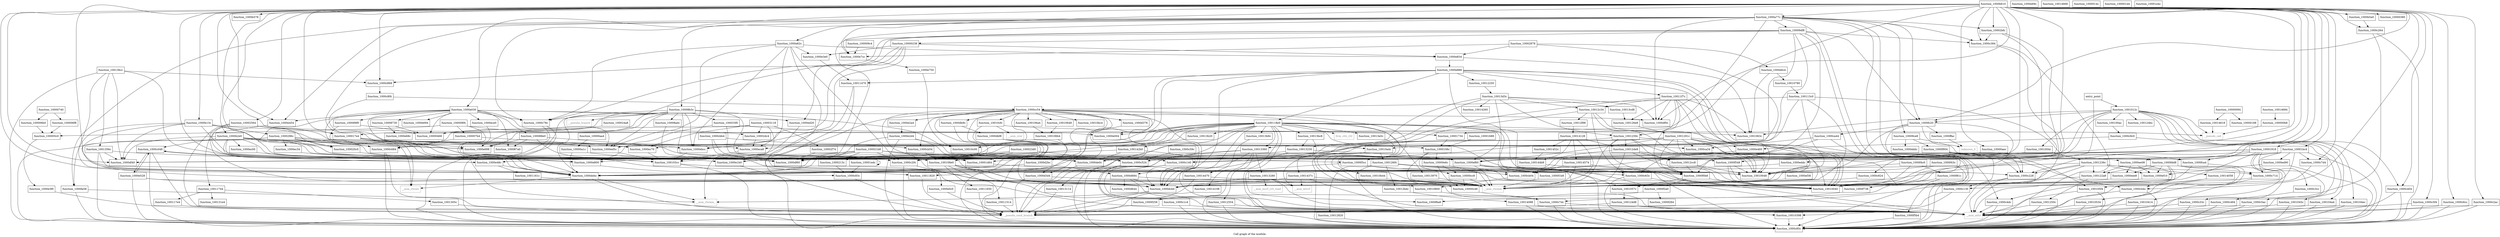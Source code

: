 digraph "Call graph of the module." {
  label="Call graph of the module.";
  node [shape=record];

  Node_function_1000213c [label="{function_1000213c}"];
  Node_function_10001edc [label="{function_10001edc}"];
  Node_function_10002f74 [label="{function_10002f74}"];
  Node_function_10003118 [label="{function_10003118}"];
  Node_function_100033f0 [label="{function_100033f0}"];
  Node_function_10008730 [label="{function_10008730}"];
  Node_function_1000c048 [label="{function_1000c048}"];
  Node_function_100087a0 [label="{function_100087a0}"];
  Node_function_1000c4dc [label="{function_1000c4dc}"];
  Node_function_1000e69c [label="{function_1000e69c}"];
  Node_function_1000a030 [label="{function_1000a030}"];
  Node_function_1000c684 [label="{function_1000c684}"];
  Node_function_100021b8 [label="{function_100021b8}"];
  Node_function_1000c7dc [label="{function_1000c7dc}"];
  Node_function_1000c824 [label="{function_1000c824}"];
  Node_function_1000c130 [label="{function_1000c130}"];
  Node_function_1000c140 [label="{function_1000c140}"];
  Node_function_100088e0 [label="{function_100088e0}"];
  Node_function_1000c1c4 [label="{function_1000c1c4}"];
  Node_function_100089f0 [label="{function_100089f0}"];
  Node_function_1000c78c [label="{function_1000c78c}"];
  Node_function_1000c228 [label="{function_1000c228}"];
  Node_function_100023d0 [label="{function_100023d0}"];
  Node_function_1000c524 [label="{function_1000c524}"];
  Node_function_1000a62c [label="{function_1000a62c}"];
  Node_function_10009df8 [label="{function_10009df8}"];
  Node_function_1000c264 [label="{function_1000c264}"];
  Node_function_1000c2ac [label="{function_1000c2ac}"];
  Node_function_10008adc [label="{function_10008adc}"];
  Node_function_1000c2f4 [label="{function_1000c2f4}"];
  Node_function_10008b3c [label="{function_10008b3c}"];
  Node_function_1000c59c [label="{function_1000c59c}"];
  Node_function_1000a77c [label="{function_1000a77c}"];
  Node_function_1000c714 [label="{function_1000c714}"];
  Node_function_1000c5ac [label="{function_1000c5ac}"];
  Node_function_1000b13c [label="{function_1000b13c}"];
  Node_function_1000b2e0 [label="{function_1000b2e0}"];
  Node_function_1000c5f4 [label="{function_1000c5f4}"];
  Node_function_1000b578 [label="{function_1000b578}"];
  Node_function_100024a8 [label="{function_100024a8}"];
  Node_function_10002564 [label="{function_10002564}"];
  Node_function_1000c6cc [label="{function_1000c6cc}"];
  Node_function_10002bfc [label="{function_10002bfc}"];
  Node_function_1000c33c [label="{function_1000c33c}"];
  Node_function_1000c384 [label="{function_1000c384}"];
  Node_function_10009ce8 [label="{function_10009ce8}"];
  Node_function_1000c3cc [label="{function_1000c3cc}"];
  Node_function_1000b5a0 [label="{function_1000b5a0}"];
  Node_function_1000c63c [label="{function_1000c63c}"];
  Node_function_10002878 [label="{function_10002878}"];
  Node_function_1000296c [label="{function_1000296c}"];
  Node_function_1000b610 [label="{function_1000b610}"];
  Node_function_10002dc4 [label="{function_10002dc4}"];
  Node_function_1000c7d4 [label="{function_1000c7d4}"];
  Node_function_1000c404 [label="{function_1000c404}"];
  Node_function_1000c44c [label="{function_1000c44c}"];
  Node_function_1000c494 [label="{function_1000c494}"];
  Node_function_10010cfc [label="{function_10010cfc}"];
  Node_function_100113c0 [label="{function_100113c0}"];
  Node_function_10011470 [label="{function_10011470}"];
  Node_function_10011514 [label="{function_10011514}"];
  Node_function_1001161c [label="{function_1001161c}"];
  Node_function_10011650 [label="{function_10011650}"];
  Node_function_10011744 [label="{function_10011744}"];
  Node_function_100117e4 [label="{function_100117e4}"];
  Node_function_10011820 [label="{function_10011820}"];
  Node_function_100118e0 [label="{function_100118e0}"];
  Node_function_10011f7c [label="{function_10011f7c}"];
  Node_function_10012250 [label="{function_10012250}"];
  Node_function_100122a8 [label="{function_100122a8}"];
  Node_function_1001236c [label="{function_1001236c}"];
  Node_function_100124bc [label="{function_100124bc}"];
  Node_function_100124d8 [label="{function_100124d8}"];
  Node_function_1001250c [label="{function_1001250c}"];
  Node_function_10012554 [label="{function_10012554}"];
  Node_function_1001259c [label="{function_1001259c}"];
  Node_function_100126e8 [label="{function_100126e8}"];
  Node_function_100126f4 [label="{function_100126f4}"];
  Node_function_10012820 [label="{function_10012820}"];
  Node_function_1001291c [label="{function_1001291c}"];
  Node_function_10012bdc [label="{function_10012bdc}"];
  Node_function_10012c34 [label="{function_10012c34}"];
  Node_function_10012cc8 [label="{function_10012cc8}"];
  Node_function_10012de8 [label="{function_10012de8}"];
  Node_function_10012f98 [label="{function_10012f98}"];
  Node_function_1001305c [label="{function_1001305c}"];
  Node_function_10013114 [label="{function_10013114}"];
  Node_function_100131e4 [label="{function_100131e4}"];
  Node_function_10013230 [label="{function_10013230}"];
  Node_function_10013280 [label="{function_10013280}"];
  Node_function_10013360 [label="{function_10013360}"];
  Node_function_1001356c [label="{function_1001356c}"];
  Node_function_100136cc [label="{function_100136cc}"];
  Node_function_10013970 [label="{function_10013970}"];
  Node_function_10013a5c [label="{function_10013a5c}"];
  Node_function_10013b20 [label="{function_10013b20}"];
  Node_function_10013b9c [label="{function_10013b9c}"];
  Node_function_10013bc8 [label="{function_10013bc8}"];
  Node_function_10013cd8 [label="{function_10013cd8}"];
  Node_function_10013d3c [label="{function_10013d3c}"];
  Node_function_10014058 [label="{function_10014058}"];
  Node_function_10014088 [label="{function_10014088}"];
  Node_function_10014108 [label="{function_10014108}"];
  Node_function_10014128 [label="{function_10014128}"];
  Node_function_10014260 [label="{function_10014260}"];
  Node_function_100142b0 [label="{function_100142b0}"];
  Node_function_1001437c [label="{function_1001437c}"];
  Node_function_10014470 [label="{function_10014470}"];
  Node_function_100144b8 [label="{function_100144b8}"];
  Node_function_1001452c [label="{function_1001452c}"];
  Node_function_10014574 [label="{function_10014574}"];
  Node_function_10014618 [label="{function_10014618}"];
  Node_function_10014668 [label="{function_10014668}"];
  Node_function_10014684 [label="{function_10014684}"];
  Node___asm_rlwinm [color="gray50", fontcolor="gray50", label="{__asm_rlwinm}"];
  Node___asm_rlwimi [color="gray50", fontcolor="gray50", label="{__asm_rlwimi}"];
  Node___asm_rlwinm_ [color="gray50", fontcolor="gray50", label="{__asm_rlwinm_}"];
  Node_llvm_ctlz_i32 [color="gray50", fontcolor="gray50", label="{llvm_ctlz_i32}"];
  Node___asm_mfcr [color="gray50", fontcolor="gray50", label="{__asm_mfcr}"];
  Node___asm_mcrf_cr0_read [color="gray50", fontcolor="gray50", label="{__asm_mcrf_cr0_read}"];
  Node___asm_cror [color="gray50", fontcolor="gray50", label="{__asm_cror}"];
  Node_unknown_0 [color="gray50", fontcolor="gray50", label="{unknown_0}"];
  Node_function_1000c83c [label="{function_1000c83c}"];
  Node_function_1000c85c [label="{function_1000c85c}"];
  Node_function_1000c868 [label="{function_1000c868}"];
  Node_function_1000c8f4 [label="{function_1000c8f4}"];
  Node_function_1000c9c0 [label="{function_1000c9c0}"];
  Node_function_1000ca34 [label="{function_1000ca34}"];
  Node_function_1000ca44 [label="{function_1000ca44}"];
  Node_function_1000cb04 [label="{function_1000cb04}"];
  Node_function_1000cb54 [label="{function_1000cb54}"];
  Node_function_1000cbb4 [label="{function_1000cbb4}"];
  Node_function_1000cc54 [label="{function_1000cc54}"];
  Node_function_1000d2bc [label="{function_1000d2bc}"];
  Node_function_1000d378 [label="{function_1000d378}"];
  Node_function_1000d3d4 [label="{function_1000d3d4}"];
  Node_function_1000d644 [label="{function_1000d644}"];
  Node_function_1000d684 [label="{function_1000d684}"];
  Node_function_1000db9c [label="{function_1000db9c}"];
  Node_function_1000dbf8 [label="{function_1000dbf8}"];
  Node_function_1000dcb0 [label="{function_1000dcb0}"];
  Node_function_1000dd4c [label="{function_1000dd4c}"];
  Node_function_1000dddc [label="{function_1000dddc}"];
  Node_function_1000de0c [label="{function_1000de0c}"];
  Node_function_1000df0c [label="{function_1000df0c}"];
  Node_function_1000df40 [label="{function_1000df40}"];
  Node_function_1000df60 [label="{function_1000df60}"];
  Node_function_1000e004 [label="{function_1000e004}"];
  Node_function_1000e0c0 [label="{function_1000e0c0}"];
  Node_function_1000e1b0 [label="{function_1000e1b0}"];
  Node_function_1000e2a4 [label="{function_1000e2a4}"];
  Node_function_1000e2d4 [label="{function_1000e2d4}"];
  Node_function_1000e3e0 [label="{function_1000e3e0}"];
  Node_function_1000e3f0 [label="{function_1000e3f0}"];
  Node_function_1000e454 [label="{function_1000e454}"];
  Node_function_1000e460 [label="{function_1000e460}"];
  Node_function_1000e48c [label="{function_1000e48c}"];
  Node_function_1000e528 [label="{function_1000e528}"];
  Node_function_1000e68c [label="{function_1000e68c}"];
  Node_function_1000e694 [label="{function_1000e694}"];
  Node_function_1000e698 [label="{function_1000e698}"];
  Node___asm_mtcrf [color="gray50", fontcolor="gray50", label="{__asm_mtcrf}"];
  Node_function_1000e6c4 [label="{function_1000e6c4}"];
  Node_function_1000e750 [label="{function_1000e750}"];
  Node_function_1000e7cc [label="{function_1000e7cc}"];
  Node_function_1000e800 [label="{function_1000e800}"];
  Node_function_1000e834 [label="{function_1000e834}"];
  Node_function_1000e888 [label="{function_1000e888}"];
  Node_function_1000ebcc [label="{function_1000ebcc}"];
  Node_function_1000ec00 [label="{function_1000ec00}"];
  Node_function_1000ec34 [label="{function_1000ec34}"];
  Node_function_1000ec70 [label="{function_1000ec70}"];
  Node_function_1000eca8 [label="{function_1000eca8}"];
  Node_function_1000ece0 [label="{function_1000ece0}"];
  Node_function_1000ed20 [label="{function_1000ed20}"];
  Node_function_1000ed5c [label="{function_1000ed5c}"];
  Node_function_1000ed90 [label="{function_1000ed90}"];
  Node_function_1000eddc [label="{function_1000eddc}"];
  Node_function_1000ee08 [label="{function_1000ee08}"];
  Node_function_1000eee8 [label="{function_1000eee8}"];
  Node_function_1000ef10 [label="{function_1000ef10}"];
  Node_function_1000ef38 [label="{function_1000ef38}"];
  Node_function_1000ef60 [label="{function_1000ef60}"];
  Node_function_1000f0b8 [label="{function_1000f0b8}"];
  Node_function_1000f1b8 [label="{function_1000f1b8}"];
  Node_function_1000f258 [label="{function_1000f258}"];
  Node_function_1000f284 [label="{function_1000f284}"];
  Node_function_1000f2a0 [label="{function_1000f2a0}"];
  Node_function_1000f3cc [label="{function_1000f3cc}"];
  Node_function_1000f43c [label="{function_1000f43c}"];
  Node_function_1000f4c0 [label="{function_1000f4c0}"];
  Node_function_1000f548 [label="{function_1000f548}"];
  Node_function_1000f5b4 [label="{function_1000f5b4}"];
  Node_function_1000f6a8 [label="{function_1000f6a8}"];
  Node_function_1000f738 [label="{function_1000f738}"];
  Node_function_1000f81c [label="{function_1000f81c}"];
  Node_function_1000f904 [label="{function_1000f904}"];
  Node_function_1000fa58 [label="{function_1000fa58}"];
  Node_function_1000fc20 [label="{function_1000fc20}"];
  Node_function_1000fca4 [label="{function_1000fca4}"];
  Node_function_1000fdd8 [label="{function_1000fdd8}"];
  Node_function_1000ffac [label="{function_1000ffac}"];
  Node_function_10010040 [label="{function_10010040}"];
  Node_function_10010048 [label="{function_10010048}"];
  Node_function_1001004c [label="{function_1001004c}"];
  Node_function_100100ac [label="{function_100100ac}"];
  Node_function_1001012c [label="{function_1001012c}"];
  Node_function_10010398 [label="{function_10010398}"];
  Node_function_100103cc [label="{function_100103cc}"];
  Node_function_10010414 [label="{function_10010414}"];
  Node_function_1001045c [label="{function_1001045c}"];
  Node_function_100104a4 [label="{function_100104a4}"];
  Node_function_100104ec [label="{function_100104ec}"];
  Node_function_10010534 [label="{function_10010534}"];
  Node_function_1001057c [label="{function_1001057c}"];
  Node_function_100105f4 [label="{function_100105f4}"];
  Node_function_1001063c [label="{function_1001063c}"];
  Node_function_10010648 [label="{function_10010648}"];
  Node_function_100106a4 [label="{function_100106a4}"];
  Node_function_100106b4 [label="{function_100106b4}"];
  Node_function_10010780 [label="{function_10010780}"];
  Node_function_10010800 [label="{function_10010800}"];
  Node_function_100108e0 [label="{function_100108e0}"];
  Node_function_10010a4c [label="{function_10010a4c}"];
  Node_function_10010b44 [label="{function_10010b44}"];
  Node_function_10010bc4 [label="{function_10010bc4}"];
  Node_function_10010c00 [label="{function_10010c00}"];
  Node___pseudo_call [color="gray50", fontcolor="gray50", label="{__pseudo_call}"];
  Node___pseudo_branch [color="gray50", fontcolor="gray50", label="{__pseudo_branch}"];
  Node___pseudo_cond_branch [color="gray50", fontcolor="gray50", label="{__pseudo_cond_branch}"];
  Node_function_10000094 [label="{function_10000094}"];
  Node_function_100000b8 [label="{function_100000b8}"];
  Node_function_1000014c [label="{function_1000014c}"];
  Node_function_10000168 [label="{function_10000168}"];
  Node_function_100001d4 [label="{function_100001d4}"];
  Node_entry_point [label="{entry_point}"];
  Node_function_10000238 [label="{function_10000238}"];
  Node_function_10000380 [label="{function_10000380}"];
  Node_function_10000468 [label="{function_10000468}"];
  Node_function_100005c0 [label="{function_100005c0}"];
  Node_function_100006b0 [label="{function_100006b0}"];
  Node_function_100006f8 [label="{function_100006f8}"];
  Node_function_10000740 [label="{function_10000740}"];
  Node_function_100007b4 [label="{function_100007b4}"];
  Node_function_100008f4 [label="{function_100008f4}"];
  Node_function_100009c4 [label="{function_100009c4}"];
  Node_function_10000a1c [label="{function_10000a1c}"];
  Node_function_10000aa4 [label="{function_10000aa4}"];
  Node_function_10000aec [label="{function_10000aec}"];
  Node_function_10000c48 [label="{function_10000c48}"];
  Node_function_10000cc8 [label="{function_10000cc8}"];
  Node_function_100020c0 [label="{function_100020c0}"];
  Node_function_10000e6c [label="{function_10000e6c}"];
  Node_function_1000106c [label="{function_1000106c}"];
  Node_function_10001688 [label="{function_10001688}"];
  Node_function_10001734 [label="{function_10001734}"];
  Node_function_100017e4 [label="{function_100017e4}"];
  Node_function_10001918 [label="{function_10001918}"];
  Node_function_10001bc4 [label="{function_10001bc4}"];
  Node_function_10001d64 [label="{function_10001d64}"];
  Node_function_10001e4c [label="{function_10001e4c}"];
  Node_function_1000213c -> Node_function_1000c83c;
  Node_function_10001edc -> Node_function_10001edc;
  Node_function_10001edc -> Node_function_1000c83c;
  Node_function_10002f74 -> Node_function_1000df60;
  Node_function_10003118 -> Node_function_10002f74;
  Node_function_10003118 -> Node_function_1000c684;
  Node_function_10003118 -> Node_function_10002dc4;
  Node_function_10003118 -> Node_function_1000e1b0;
  Node_function_10003118 -> Node_function_1000ec70;
  Node_function_100033f0 -> Node_function_1000e800;
  Node_function_100033f0 -> Node_function_1000f3cc;
  Node_function_100033f0 -> Node_function_10001734;
  Node_function_10008730 -> Node_function_1000e68c;
  Node_function_10008730 -> Node_function_10000468;
  Node_function_1000c048 -> Node___asm_mfcr;
  Node_function_1000c048 -> Node_function_1000c85c;
  Node_function_1000c048 -> Node_function_1000e48c;
  Node_function_1000c048 -> Node_function_1000e528;
  Node_function_1000c4dc -> Node___asm_mfcr;
  Node_function_1000c4dc -> Node_function_1000c85c;
  Node_function_1000a030 -> Node_function_10008730;
  Node_function_1000a030 -> Node_function_100087a0;
  Node_function_1000a030 -> Node_function_100088e0;
  Node_function_1000a030 -> Node_function_100089f0;
  Node_function_1000a030 -> Node_function_1000c78c;
  Node_function_1000a030 -> Node___asm_rlwimi;
  Node_function_1000a030 -> Node_function_1000df0c;
  Node_function_1000a030 -> Node_function_1000e454;
  Node_function_1000a030 -> Node_function_1000e694;
  Node_function_1000a030 -> Node_function_1000e698;
  Node_function_1000a030 -> Node_function_1000ece0;
  Node_function_1000a030 -> Node_function_1000ed20;
  Node_function_1000a030 -> Node_function_1000ed5c;
  Node_function_1000a030 -> Node_function_10000468;
  Node_function_1000a030 -> Node_function_100020c0;
  Node_function_1000c684 -> Node___asm_mfcr;
  Node_function_1000c684 -> Node_function_1000c85c;
  Node_function_100021b8 -> Node_function_1000213c;
  Node_function_100021b8 -> Node_function_1000c524;
  Node_function_100021b8 -> Node_function_1000c2f4;
  Node_function_100021b8 -> Node_function_1000dd4c;
  Node_function_100021b8 -> Node_function_1000de0c;
  Node_function_100021b8 -> Node_function_1000df40;
  Node_function_100021b8 -> Node_function_1000df60;
  Node_function_100021b8 -> Node_function_1000e1b0;
  Node_function_100021b8 -> Node_function_10001d64;
  Node_function_1000c7dc -> Node___asm_mfcr;
  Node_function_1000c7dc -> Node_function_1000c85c;
  Node_function_1000c824 -> Node___asm_rlwinm;
  Node_function_1000c130 -> Node_function_10010398;
  Node_function_1000c130 -> Node___pseudo_cond_branch;
  Node_function_1000c140 -> Node_function_1000c1c4;
  Node_function_1000c140 -> Node___asm_mfcr;
  Node_function_1000c140 -> Node_function_1000c85c;
  Node_function_100088e0 -> Node_function_100087a0;
  Node_function_100088e0 -> Node_function_1000e698;
  Node_function_100088e0 -> Node_function_1000ef60;
  Node_function_100088e0 -> Node_function_1000f0b8;
  Node_function_1000c1c4 -> Node___asm_mfcr;
  Node_function_1000c1c4 -> Node_function_1000c85c;
  Node_function_100089f0 -> Node___asm_rlwimi;
  Node_function_100089f0 -> Node_function_10000468;
  Node_function_1000c78c -> Node___asm_mfcr;
  Node_function_1000c78c -> Node_function_1000c85c;
  Node_function_1000c228 -> Node___asm_mfcr;
  Node_function_1000c228 -> Node_function_1000c85c;
  Node_function_100023d0 -> Node_function_1000213c;
  Node_function_100023d0 -> Node_function_1000c524;
  Node_function_100023d0 -> Node_function_1000c2f4;
  Node_function_100023d0 -> Node_function_1000dd4c;
  Node_function_100023d0 -> Node_function_1000e1b0;
  Node_function_100023d0 -> Node_function_10001d64;
  Node_function_1000c524 -> Node___asm_mfcr;
  Node_function_1000c524 -> Node_function_1000c85c;
  Node_function_1000a62c -> Node_function_1000c78c;
  Node_function_1000a62c -> Node_function_1000c228;
  Node_function_1000a62c -> Node_function_1000c2f4;
  Node_function_1000a62c -> Node_function_1000e3e0;
  Node_function_1000a62c -> Node_function_1000e834;
  Node_function_1000a62c -> Node_function_1000ebcc;
  Node_function_1000a62c -> Node_function_1000eca8;
  Node_function_1000a62c -> Node_function_1000ed5c;
  Node_function_10009df8 -> Node_function_1000c7dc;
  Node_function_10009df8 -> Node_function_1000c78c;
  Node_function_10009df8 -> Node_function_1000c2f4;
  Node_function_10009df8 -> Node_function_1000c384;
  Node_function_10009df8 -> Node_function_1000c63c;
  Node_function_10009df8 -> Node_function_1000c868;
  Node_function_10009df8 -> Node_function_1000df60;
  Node_function_10009df8 -> Node_function_1000f3cc;
  Node_function_10009df8 -> Node_function_1000fc20;
  Node_function_10009df8 -> Node_function_10000238;
  Node_function_1000c264 -> Node___asm_mfcr;
  Node_function_1000c264 -> Node_function_1000c85c;
  Node_function_1000c2ac -> Node___asm_mfcr;
  Node_function_1000c2ac -> Node_function_1000c85c;
  Node_function_10008adc -> Node_function_1000c2f4;
  Node_function_1000c2f4 -> Node___asm_mfcr;
  Node_function_1000c2f4 -> Node_function_1000c85c;
  Node_function_10008b3c -> Node_function_100033f0;
  Node_function_10008b3c -> Node_function_1000c140;
  Node_function_10008b3c -> Node_function_1000c78c;
  Node_function_10008b3c -> Node_function_10008adc;
  Node_function_10008b3c -> Node_function_1000c85c;
  Node_function_10008b3c -> Node_function_1000dd4c;
  Node_function_10008b3c -> Node_function_1000e698;
  Node_function_10008b3c -> Node_function_1000ebcc;
  Node_function_10008b3c -> Node_function_1000ed5c;
  Node_function_10008b3c -> Node_function_1000ef60;
  Node_function_10008b3c -> Node_function_1000f548;
  Node_function_10008b3c -> Node___pseudo_branch;
  Node_function_10008b3c -> Node_function_10000468;
  Node_function_1000c59c -> Node_function_1000c524;
  Node_function_1000a77c -> Node_function_1000c4dc;
  Node_function_1000a77c -> Node_function_1000a030;
  Node_function_1000a77c -> Node_function_1000c228;
  Node_function_1000a77c -> Node_function_1000a62c;
  Node_function_1000a77c -> Node_function_10009df8;
  Node_function_1000a77c -> Node_function_10008b3c;
  Node_function_1000a77c -> Node_function_10002bfc;
  Node_function_1000a77c -> Node_function_1000c384;
  Node_function_1000a77c -> Node_function_10009ce8;
  Node_function_1000a77c -> Node_function_1000c44c;
  Node_function_1000a77c -> Node_function_1000de0c;
  Node_function_1000a77c -> Node_function_1000df0c;
  Node_function_1000a77c -> Node_function_1000e454;
  Node_function_1000a77c -> Node_function_1000e7cc;
  Node_function_1000a77c -> Node_function_1000fa58;
  Node_function_1000a77c -> Node_function_1000fc20;
  Node_function_1000a77c -> Node_function_100017e4;
  Node_function_1000c714 -> Node___asm_mfcr;
  Node_function_1000c714 -> Node_function_1000c85c;
  Node_function_1000c5ac -> Node___asm_mfcr;
  Node_function_1000c5ac -> Node_function_1000c85c;
  Node_function_1000b13c -> Node_function_1000c2f4;
  Node_function_1000b13c -> Node_function_1000296c;
  Node_function_1000b13c -> Node_function_1000dd4c;
  Node_function_1000b13c -> Node_function_1000de0c;
  Node_function_1000b13c -> Node_function_1000df40;
  Node_function_1000b13c -> Node_function_1000ed5c;
  Node_function_1000b13c -> Node_function_1000fa58;
  Node_function_1000b2e0 -> Node_function_1000c048;
  Node_function_1000b2e0 -> Node_function_1000c524;
  Node_function_1000b2e0 -> Node_function_1000c2f4;
  Node_function_1000b2e0 -> Node_function_1000dd4c;
  Node_function_1000b2e0 -> Node_function_1000df40;
  Node_function_1000b2e0 -> Node_function_1000e1b0;
  Node_function_1000b2e0 -> Node_function_1000e698;
  Node_function_1000b2e0 -> Node_function_1000e800;
  Node_function_1000b2e0 -> Node_function_1000ebcc;
  Node_function_1000b2e0 -> Node_function_1000ec00;
  Node_function_1000b2e0 -> Node_function_1000ed5c;
  Node_function_1000b2e0 -> Node_function_10001d64;
  Node_function_1000c5f4 -> Node___asm_mfcr;
  Node_function_1000c5f4 -> Node_function_1000c85c;
  Node_function_100024a8 -> Node_function_10000468;
  Node_function_10002564 -> Node_function_1000c684;
  Node_function_10002564 -> Node___asm_rlwinm;
  Node_function_10002564 -> Node___asm_mfcr;
  Node_function_10002564 -> Node_function_1000dd4c;
  Node_function_10002564 -> Node_function_1000ec70;
  Node_function_10002564 -> Node_function_100017e4;
  Node_function_1000c6cc -> Node___asm_mfcr;
  Node_function_1000c6cc -> Node_function_1000c85c;
  Node_function_10002bfc -> Node_function_1000c384;
  Node_function_10002bfc -> Node_function_1000ef60;
  Node_function_10002bfc -> Node_function_1000f0b8;
  Node_function_1000c33c -> Node___asm_mfcr;
  Node_function_1000c33c -> Node_function_1000c85c;
  Node_function_1000c384 -> Node___asm_mfcr;
  Node_function_1000c384 -> Node_function_1000c85c;
  Node_function_10009ce8 -> Node_function_1000dddc;
  Node_function_10009ce8 -> Node_function_1000f904;
  Node_function_10009ce8 -> Node_function_1000fdd8;
  Node_function_1000c3cc -> Node_function_1000c494;
  Node_function_1000b5a0 -> Node_function_1000c264;
  Node_function_1000c63c -> Node___asm_mfcr;
  Node_function_1000c63c -> Node_function_1000c85c;
  Node_function_10002878 -> Node_function_1000df40;
  Node_function_10002878 -> Node_function_1000e6c4;
  Node_function_10002878 -> Node_function_1000e7cc;
  Node_function_10002878 -> Node_function_1000e834;
  Node_function_1000296c -> Node_function_1000c684;
  Node_function_1000296c -> Node_function_1000c140;
  Node_function_1000296c -> Node___asm_rlwinm;
  Node_function_1000296c -> Node_function_1000c85c;
  Node_function_1000296c -> Node_function_1000e698;
  Node_function_1000296c -> Node_function_1000ebcc;
  Node_function_1000296c -> Node_function_1000ec34;
  Node_function_1000296c -> Node_function_100020c0;
  Node_function_1000b610 -> Node_function_1000c78c;
  Node_function_1000b610 -> Node_function_1000c264;
  Node_function_1000b610 -> Node_function_1000c2ac;
  Node_function_1000b610 -> Node_function_1000a77c;
  Node_function_1000b610 -> Node_function_1000b13c;
  Node_function_1000b610 -> Node_function_1000b2e0;
  Node_function_1000b610 -> Node_function_1000c5f4;
  Node_function_1000b610 -> Node_function_1000b578;
  Node_function_1000b610 -> Node_function_10002564;
  Node_function_1000b610 -> Node_function_1000c6cc;
  Node_function_1000b610 -> Node_function_10002bfc;
  Node_function_1000b610 -> Node_function_1000c384;
  Node_function_1000b610 -> Node_function_1000b5a0;
  Node_function_1000b610 -> Node_function_1000c7d4;
  Node_function_1000b610 -> Node_function_1000c404;
  Node_function_1000b610 -> Node_function_1000c44c;
  Node_function_1000b610 -> Node_function_1000c83c;
  Node_function_1000b610 -> Node_function_1000c868;
  Node_function_1000b610 -> Node_function_1000dd4c;
  Node_function_1000b610 -> Node_function_1000df0c;
  Node_function_1000b610 -> Node_function_1000df40;
  Node_function_1000b610 -> Node_function_1000df60;
  Node_function_1000b610 -> Node_function_1000e004;
  Node_function_1000b610 -> Node_function_1000e1b0;
  Node_function_1000b610 -> Node_function_1000e454;
  Node_function_1000b610 -> Node_function_1000e7cc;
  Node_function_1000b610 -> Node_function_1000ee08;
  Node_function_1000b610 -> Node_function_1000ef60;
  Node_function_1000b610 -> Node_function_1000f0b8;
  Node_function_1000b610 -> Node_function_1000f548;
  Node_function_1000b610 -> Node_function_1000fc20;
  Node_function_1000b610 -> Node_function_1000fdd8;
  Node_function_1000b610 -> Node_function_10000380;
  Node_function_1000b610 -> Node_function_10000aec;
  Node_function_1000b610 -> Node_function_10001734;
  Node_function_1000b610 -> Node_function_100017e4;
  Node_function_1000b610 -> Node_function_10001918;
  Node_function_1000b610 -> Node_function_10001bc4;
  Node_function_1000b610 -> Node_function_10001d64;
  Node_function_10002dc4 -> Node_function_1000eca8;
  Node_function_1000c7d4 -> Node_function_100105f4;
  Node_function_1000c404 -> Node___asm_mfcr;
  Node_function_1000c404 -> Node_function_1000c85c;
  Node_function_1000c44c -> Node___asm_mfcr;
  Node_function_1000c44c -> Node_function_1000c85c;
  Node_function_1000c494 -> Node___asm_mfcr;
  Node_function_1000c494 -> Node_function_1000c85c;
  Node_function_10010cfc -> Node___asm_cror;
  Node_function_10010cfc -> Node_function_1000dd4c;
  Node_function_10010cfc -> Node___pseudo_call;
  Node_function_100113c0 -> Node___asm_rlwinm;
  Node_function_100113c0 -> Node_function_1000cc54;
  Node_function_100113c0 -> Node_function_10010040;
  Node_function_100113c0 -> Node_function_10010048;
  Node_function_100113c0 -> Node_function_10010a4c;
  Node_function_10011470 -> Node___asm_rlwinm_;
  Node_function_10011470 -> Node_function_1000dcb0;
  Node_function_10011514 -> Node___pseudo_cond_branch;
  Node_function_1001161c -> Node_function_1000dcb0;
  Node_function_10011650 -> Node___pseudo_cond_branch;
  Node_function_10011744 -> Node_function_100117e4;
  Node_function_10011744 -> Node_function_1001305c;
  Node_function_10011744 -> Node_function_100131e4;
  Node_function_100117e4 -> Node___pseudo_cond_branch;
  Node_function_10011820 -> Node___pseudo_cond_branch;
  Node_function_100118e0 -> Node_function_1000c2f4;
  Node_function_100118e0 -> Node_function_10012554;
  Node_function_100118e0 -> Node_function_10013114;
  Node_function_100118e0 -> Node_function_10013360;
  Node_function_100118e0 -> Node_function_10013970;
  Node_function_100118e0 -> Node_function_10013a5c;
  Node_function_100118e0 -> Node_function_10013b20;
  Node_function_100118e0 -> Node_function_10013b9c;
  Node_function_100118e0 -> Node_function_10013bc8;
  Node_function_100118e0 -> Node_llvm_ctlz_i32;
  Node_function_100118e0 -> Node_function_1000c85c;
  Node_function_100118e0 -> Node_function_1000dcb0;
  Node_function_100118e0 -> Node_function_1000dd4c;
  Node_function_100118e0 -> Node_function_1000df60;
  Node_function_100118e0 -> Node_function_1000e004;
  Node_function_100118e0 -> Node_function_1000e800;
  Node_function_100118e0 -> Node_function_1000ebcc;
  Node_function_100118e0 -> Node_function_1000ec70;
  Node_function_100118e0 -> Node_function_1000eca8;
  Node_function_100118e0 -> Node_function_1000ed5c;
  Node_function_100118e0 -> Node_function_1000ef60;
  Node_function_100118e0 -> Node_function_1000f0b8;
  Node_function_100118e0 -> Node_function_10010040;
  Node_function_100118e0 -> Node_function_10010048;
  Node_function_100118e0 -> Node_function_1001063c;
  Node_function_10011f7c -> Node_function_1001259c;
  Node_function_10011f7c -> Node_function_100126e8;
  Node_function_10011f7c -> Node_function_10012c34;
  Node_function_10011f7c -> Node_function_10013230;
  Node_function_10011f7c -> Node_function_1000df0c;
  Node_function_10011f7c -> Node_function_1000f0b8;
  Node_function_10011f7c -> Node_function_10010040;
  Node_function_10011f7c -> Node_function_10010048;
  Node_function_10011f7c -> Node_function_1001063c;
  Node_function_10012250 -> Node_function_10013d3c;
  Node_function_100122a8 -> Node_function_1001250c;
  Node_function_100122a8 -> Node_function_1000dcb0;
  Node_function_1001236c -> Node_function_1000c228;
  Node_function_1001236c -> Node_function_1000c714;
  Node_function_1001236c -> Node_function_100122a8;
  Node_function_1001236c -> Node_function_10014058;
  Node_function_1001236c -> Node_function_1000dd4c;
  Node_function_1001236c -> Node_function_1000ef10;
  Node_function_1001236c -> Node_function_10010040;
  Node_function_1001236c -> Node___pseudo_cond_branch;
  Node_function_100124d8 -> Node_function_10010398;
  Node_function_100124d8 -> Node___pseudo_cond_branch;
  Node_function_1001250c -> Node___asm_mfcr;
  Node_function_1001250c -> Node_function_1000c85c;
  Node_function_10012554 -> Node___asm_mfcr;
  Node_function_10012554 -> Node_function_1000c85c;
  Node_function_1001259c -> Node_function_1000c2f4;
  Node_function_1001259c -> Node_function_10012cc8;
  Node_function_1001259c -> Node_function_10012de8;
  Node_function_1001259c -> Node___asm_rlwinm;
  Node_function_1001259c -> Node_function_1000f0b8;
  Node_function_1001259c -> Node_function_10010040;
  Node_function_1001259c -> Node_function_10010048;
  Node_function_100126e8 -> Node_function_1001291c;
  Node_function_100126f4 -> Node_function_10012820;
  Node_function_100126f4 -> Node_function_10012bdc;
  Node_function_100126f4 -> Node_function_1000c85c;
  Node_function_100126f4 -> Node_function_1000cb04;
  Node_function_100126f4 -> Node_function_10010040;
  Node_function_100126f4 -> Node_function_10010048;
  Node_function_10012820 -> Node_function_1000c85c;
  Node_function_1001291c -> Node_function_1000c140;
  Node_function_1001291c -> Node_function_1000c524;
  Node_function_1001291c -> Node___asm_rlwinm;
  Node_function_1001291c -> Node_function_1000c85c;
  Node_function_1001291c -> Node_function_1000ca34;
  Node_function_1001291c -> Node_function_1000e460;
  Node_function_1001291c -> Node_function_1000ef60;
  Node_function_1001291c -> Node_function_1000f0b8;
  Node_function_1001291c -> Node_function_10010040;
  Node_function_1001291c -> Node_function_10010048;
  Node_function_10012bdc -> Node_function_10014088;
  Node_function_10012c34 -> Node_function_10012f98;
  Node_function_10012c34 -> Node___asm_mfcr;
  Node_function_10012c34 -> Node___asm_mtcrf;
  Node_function_10012c34 -> Node_function_10010040;
  Node_function_10012c34 -> Node_function_10010048;
  Node_function_10012cc8 -> Node_function_1000f0b8;
  Node_function_10012cc8 -> Node_function_10010040;
  Node_function_10012cc8 -> Node_function_10010048;
  Node_function_10012de8 -> Node_function_10012cc8;
  Node_function_10012de8 -> Node___asm_rlwinm;
  Node_function_10012de8 -> Node_function_1000cb04;
  Node_function_10012de8 -> Node_function_10010040;
  Node_function_10012de8 -> Node_function_10010048;
  Node_function_10012f98 -> Node_function_10014128;
  Node_function_1001305c -> Node___pseudo_cond_branch;
  Node_function_10013114 -> Node___pseudo_cond_branch;
  Node_function_10013230 -> Node_function_1000dcb0;
  Node_function_10013230 -> Node_function_1000df60;
  Node_function_10013230 -> Node_function_1000ef60;
  Node_function_10013280 -> Node___asm_mfcr;
  Node_function_10013280 -> Node___asm_mcrf_cr0_read;
  Node_function_10013280 -> Node_function_1000dcb0;
  Node_function_10013280 -> Node___asm_mtcrf;
  Node_function_10013360 -> Node_function_10013280;
  Node_function_10013360 -> Node_function_10014108;
  Node_function_10013360 -> Node_function_1000c85c;
  Node_function_10013360 -> Node_function_1000dcb0;
  Node_function_10013360 -> Node_function_1000dd4c;
  Node_function_10013360 -> Node_function_1000de0c;
  Node_function_1001356c -> Node_function_1000c85c;
  Node_function_1001356c -> Node_function_1000dd4c;
  Node_function_1001356c -> Node_function_1000df40;
  Node_function_1001356c -> Node_function_1000df60;
  Node_function_100136cc -> Node_function_1001356c;
  Node_function_100136cc -> Node_function_1000c85c;
  Node_function_100136cc -> Node_function_1000c868;
  Node_function_100136cc -> Node_function_1000dd4c;
  Node_function_100136cc -> Node_function_1000df40;
  Node_function_100136cc -> Node_function_1000df60;
  Node_function_10013970 -> Node___asm_rlwinm;
  Node_function_10013a5c -> Node___asm_rlwinm;
  Node_function_10013b20 -> Node_function_100142b0;
  Node_function_10013b9c -> Node_function_10014470;
  Node_function_10013bc8 -> Node_function_10013230;
  Node_function_10013bc8 -> Node_function_1001437c;
  Node_function_10013cd8 -> Node_function_100126e8;
  Node_function_10013d3c -> Node_function_1001259c;
  Node_function_10013d3c -> Node_function_10012c34;
  Node_function_10013d3c -> Node_function_10013360;
  Node_function_10013d3c -> Node_function_10013cd8;
  Node_function_10013d3c -> Node_function_10014260;
  Node_function_10013d3c -> Node_function_1000c85c;
  Node_function_10013d3c -> Node_function_1000de0c;
  Node_function_10013d3c -> Node_function_1000df0c;
  Node_function_10014058 -> Node_function_1000c4dc;
  Node_function_10014058 -> Node_function_1000c44c;
  Node_function_10014088 -> Node___asm_mfcr;
  Node_function_10014088 -> Node_function_1000c85c;
  Node_function_10014108 -> Node___pseudo_cond_branch;
  Node_function_10014128 -> Node_function_10012de8;
  Node_function_10014128 -> Node_function_100144b8;
  Node_function_10014128 -> Node_function_1001452c;
  Node_function_10014128 -> Node_function_10014574;
  Node_function_10014128 -> Node___asm_rlwinm;
  Node_function_100142b0 -> Node_function_1000dcb0;
  Node_function_100142b0 -> Node_function_1000de0c;
  Node_function_100142b0 -> Node_function_1000df60;
  Node_function_1001437c -> Node___asm_rlwinm;
  Node_function_1001437c -> Node___asm_mfcr;
  Node_function_1001437c -> Node_function_1000dcb0;
  Node_function_1001437c -> Node___asm_mtcrf;
  Node_function_10014470 -> Node___asm_rlwinm;
  Node_function_10014470 -> Node___pseudo_cond_branch;
  Node_function_100144b8 -> Node_function_1000c63c;
  Node_function_1001452c -> Node_function_100144b8;
  Node_function_10014574 -> Node___asm_rlwinm;
  Node_function_10014574 -> Node_function_1000c85c;
  Node_function_10014574 -> Node_function_1000cb04;
  Node_function_10014618 -> Node___pseudo_call;
  Node_function_10014684 -> Node_function_100000b8;
  Node_function_1000c83c -> Node___pseudo_cond_branch;
  Node_function_1000c868 -> Node_function_1000c8f4;
  Node_function_1000c8f4 -> Node_function_1000ca34;
  Node_function_1000c8f4 -> Node_function_1000cc54;
  Node_function_1000c9c0 -> Node_function_1000c85c;
  Node_function_1000c9c0 -> Node_function_1000e460;
  Node_function_1000ca34 -> Node_function_1000dcb0;
  Node_function_1000ca44 -> Node_function_1000ca34;
  Node_function_1000ca44 -> Node_function_1000cb04;
  Node_function_1000ca44 -> Node_function_10010040;
  Node_function_1000cb04 -> Node_function_10010800;
  Node_function_1000cb54 -> Node_function_100108e0;
  Node_function_1000cbb4 -> Node_function_1000cb54;
  Node_function_1000cbb4 -> Node_function_1000df60;
  Node_function_1000cbb4 -> Node_function_100108e0;
  Node_function_1000cc54 -> Node_function_10010cfc;
  Node_function_1000cc54 -> Node___asm_rlwinm;
  Node_function_1000cc54 -> Node___asm_mfcr;
  Node_function_1000cc54 -> Node_function_1000c85c;
  Node_function_1000cc54 -> Node_function_1000cb54;
  Node_function_1000cc54 -> Node_function_1000d2bc;
  Node_function_1000cc54 -> Node_function_1000d378;
  Node_function_1000cc54 -> Node_function_1000d3d4;
  Node_function_1000cc54 -> Node_function_1000d684;
  Node_function_1000cc54 -> Node_function_1000db9c;
  Node_function_1000cc54 -> Node_function_1000df60;
  Node_function_1000cc54 -> Node_function_1000e0c0;
  Node_function_1000cc54 -> Node_function_1000e2a4;
  Node_function_1000cc54 -> Node_function_10010648;
  Node_function_1000cc54 -> Node_function_100106a4;
  Node_function_1000cc54 -> Node_function_100108e0;
  Node_function_1000cc54 -> Node_function_10010b44;
  Node_function_1000cc54 -> Node_function_10010bc4;
  Node_function_1000cc54 -> Node_function_10010c00;
  Node_function_1000d2bc -> Node_function_1000d684;
  Node_function_1000d2bc -> Node_function_1000dd4c;
  Node_function_1000d378 -> Node_function_1000d3d4;
  Node_function_1000d3d4 -> Node___asm_rlwinm;
  Node_function_1000d3d4 -> Node___pseudo_cond_branch;
  Node_function_1000d684 -> Node___asm_rlwinm;
  Node_function_1000d684 -> Node___asm_mfcr;
  Node_function_1000d684 -> Node_function_1000d644;
  Node_function_1000d684 -> Node_function_1000dcb0;
  Node_function_1000db9c -> Node_function_1000dbf8;
  Node_function_1000db9c -> Node_function_1000df60;
  Node_function_1000dbf8 -> Node___asm_rlwinm;
  Node_function_1000dbf8 -> Node_function_1000c85c;
  Node_function_1000dbf8 -> Node_function_100108e0;
  Node_function_1000dbf8 -> Node_function_10010a4c;
  Node_function_1000dcb0 -> Node___asm_rlwinm_;
  Node_function_1000dcb0 -> Node___pseudo_cond_branch;
  Node_function_1000dd4c -> Node___asm_rlwimi;
  Node_function_1000dd4c -> Node___asm_rlwinm_;
  Node_function_1000dd4c -> Node___pseudo_cond_branch;
  Node_function_1000de0c -> Node___pseudo_cond_branch;
  Node_function_1000e004 -> Node___pseudo_cond_branch;
  Node_function_1000e0c0 -> Node___pseudo_cond_branch;
  Node_function_1000e1b0 -> Node___pseudo_cond_branch;
  Node_function_1000e2a4 -> Node_function_1000e2d4;
  Node_function_1000e2d4 -> Node_function_1000c85c;
  Node_function_1000e2d4 -> Node_function_1000dcb0;
  Node_function_1000e2d4 -> Node_function_1000df60;
  Node_function_1000e2d4 -> Node_function_10010c00;
  Node_function_1000e3e0 -> Node_function_10011470;
  Node_function_1000e3f0 -> Node___pseudo_cond_branch;
  Node_function_1000e454 -> Node_function_10011744;
  Node_function_1000e460 -> Node_function_1000e48c;
  Node_function_1000e48c -> Node_function_1000c048;
  Node_function_1000e48c -> Node_function_1001161c;
  Node_function_1000e48c -> Node_function_1000dd4c;
  Node_function_1000e528 -> Node_function_1000c048;
  Node_function_1000e528 -> Node___asm_rlwinm;
  Node_function_1000e528 -> Node_function_1000c85c;
  Node_function_1000e528 -> Node_function_1000dcb0;
  Node_function_1000e6c4 -> Node_function_1001063c;
  Node_function_1000e6c4 -> Node_function_10010780;
  Node_function_1000e750 -> Node_function_10010c00;
  Node_function_1000e7cc -> Node_function_1000e750;
  Node_function_1000e800 -> Node_function_10011820;
  Node_function_1000e834 -> Node_function_1000e888;
  Node_function_1000e834 -> Node_function_1001063c;
  Node_function_1000e888 -> Node_function_10011470;
  Node_function_1000e888 -> Node_function_10011820;
  Node_function_1000e888 -> Node_function_100118e0;
  Node_function_1000e888 -> Node_function_10011f7c;
  Node_function_1000e888 -> Node_function_10012250;
  Node_function_1000e888 -> Node_function_1000c85c;
  Node_function_1000e888 -> Node_function_1000dcb0;
  Node_function_1000e888 -> Node_function_1000e004;
  Node_function_1000e888 -> Node_function_1000f0b8;
  Node_function_1000e888 -> Node_function_10010040;
  Node_function_1000e888 -> Node_function_10010048;
  Node_function_1000ebcc -> Node_function_100103cc;
  Node_function_1000ec00 -> Node_function_100103cc;
  Node_function_1000ec34 -> Node_function_100103cc;
  Node_function_1000ec70 -> Node_function_100103cc;
  Node_function_1000eca8 -> Node_function_100103cc;
  Node_function_1000ece0 -> Node_function_100103cc;
  Node_function_1000ed20 -> Node_function_100103cc;
  Node_function_1000ed5c -> Node_function_100103cc;
  Node_function_1000ed90 -> Node_function_1000c85c;
  Node_function_1000ed90 -> Node_function_1000ef10;
  Node_function_1000eddc -> Node_function_1000dd4c;
  Node_function_1000ee08 -> Node_function_100122a8;
  Node_function_1000ee08 -> Node_function_1000c85c;
  Node_function_1000ee08 -> Node_function_1000eee8;
  Node_function_1000ee08 -> Node_function_1000ef10;
  Node_function_1000eee8 -> Node___asm_rlwinm;
  Node_function_1000ef10 -> Node___asm_rlwinm;
  Node_function_1000ef38 -> Node___asm_rlwinm;
  Node_function_1000ef60 -> Node___asm_rlwinm;
  Node_function_1000ef60 -> Node_function_1000c85c;
  Node_function_1000ef60 -> Node_function_1000f1b8;
  Node_function_1000ef60 -> Node_function_1000f2a0;
  Node_function_1000ef60 -> Node_function_10010040;
  Node_function_1000ef60 -> Node_function_1001057c;
  Node_function_1000f0b8 -> Node_function_1000f2a0;
  Node_function_1000f0b8 -> Node_function_10010040;
  Node_function_1000f0b8 -> Node_function_1001057c;
  Node_function_1000f1b8 -> Node___asm_rlwinm;
  Node_function_1000f258 -> Node___pseudo_cond_branch;
  Node_function_1000f2a0 -> Node_function_1000f258;
  Node_function_1000f2a0 -> Node_function_1000f284;
  Node_function_1000f3cc -> Node_function_1000f6a8;
  Node_function_1000f3cc -> Node_function_10010040;
  Node_function_1000f3cc -> Node_function_10010048;
  Node_function_1000f43c -> Node_function_1000f5b4;
  Node_function_1000f43c -> Node_function_10010040;
  Node_function_1000f43c -> Node_function_10010048;
  Node_function_1000f4c0 -> Node_function_1000f81c;
  Node_function_1000f4c0 -> Node_function_10010040;
  Node_function_1000f4c0 -> Node_function_10010048;
  Node_function_1000f548 -> Node_function_1000f738;
  Node_function_1000f548 -> Node_function_10010040;
  Node_function_1000f548 -> Node_function_10010048;
  Node_function_1000f5b4 -> Node_function_1000c85c;
  Node_function_1000f738 -> Node_function_1000f6a8;
  Node_function_1000f81c -> Node_function_1000c85c;
  Node_function_1000f81c -> Node_function_1000f738;
  Node_function_1000f904 -> Node_function_1000c130;
  Node_function_1000f904 -> Node_function_1000c228;
  Node_function_1000f904 -> Node_function_1000ee08;
  Node_function_1000f904 -> Node_function_1000fca4;
  Node_function_1000f904 -> Node_function_100105f4;
  Node_function_1000fa58 -> Node___asm_rlwinm_;
  Node_function_1000fa58 -> Node_function_1000c85c;
  Node_function_1000fc20 -> Node_function_1000c228;
  Node_function_1000fc20 -> Node_unknown_0;
  Node_function_1000fc20 -> Node_function_1000ca44;
  Node_function_1000fc20 -> Node_function_1000ffac;
  Node_function_1000fc20 -> Node_function_10010040;
  Node_function_1000fc20 -> Node_function_10010048;
  Node_function_1000fca4 -> Node___asm_rlwinm;
  Node_function_1000fca4 -> Node_function_10010414;
  Node_function_1000fdd8 -> Node_function_1000c714;
  Node_function_1000fdd8 -> Node_function_100122a8;
  Node_function_1000fdd8 -> Node___asm_rlwinm;
  Node_function_1000fdd8 -> Node___asm_mfcr;
  Node_function_1000fdd8 -> Node_function_1000c85c;
  Node_function_1000fdd8 -> Node_function_1000eee8;
  Node_function_1000fdd8 -> Node_function_1000ef10;
  Node_function_1000fdd8 -> Node_function_10010534;
  Node_function_1000ffac -> Node_unknown_0;
  Node_function_1001004c -> Node_function_1000c140;
  Node_function_1001004c -> Node_function_1000c524;
  Node_function_1001004c -> Node_function_1001236c;
  Node_function_100100ac -> Node_function_1000c9c0;
  Node_function_1001012c -> Node_function_1000c404;
  Node_function_1001012c -> Node_function_100124bc;
  Node_function_1001012c -> Node_function_1000c85c;
  Node_function_1001012c -> Node_function_1000dcb0;
  Node_function_1001012c -> Node_function_1000dd4c;
  Node_function_1001012c -> Node_function_1000fc20;
  Node_function_1001012c -> Node_function_1001004c;
  Node_function_1001012c -> Node_function_100100ac;
  Node_function_1001012c -> Node_function_1001045c;
  Node_function_1001012c -> Node_function_100104a4;
  Node_function_1001012c -> Node_function_100104ec;
  Node_function_1001012c -> Node_function_1001063c;
  Node_function_1001012c -> Node___pseudo_call;
  Node_function_10010398 -> Node_function_1000c85c;
  Node_function_100103cc -> Node___asm_mfcr;
  Node_function_100103cc -> Node_function_1000c85c;
  Node_function_10010414 -> Node___asm_mfcr;
  Node_function_10010414 -> Node_function_1000c85c;
  Node_function_1001045c -> Node___asm_mfcr;
  Node_function_1001045c -> Node_function_1000c85c;
  Node_function_100104a4 -> Node___asm_mfcr;
  Node_function_100104a4 -> Node_function_1000c85c;
  Node_function_100104ec -> Node___asm_mfcr;
  Node_function_100104ec -> Node_function_1000c85c;
  Node_function_10010534 -> Node___asm_mfcr;
  Node_function_10010534 -> Node_function_1000c85c;
  Node_function_1001057c -> Node_function_100124d8;
  Node_function_100105f4 -> Node___asm_mfcr;
  Node_function_100105f4 -> Node_function_1000c85c;
  Node_function_10010648 -> Node_function_100106b4;
  Node_function_100106a4 -> Node_function_100106b4;
  Node_function_100106b4 -> Node_function_1000c85c;
  Node_function_10010780 -> Node_function_100113c0;
  Node_function_10010800 -> Node_function_1000c7dc;
  Node_function_100108e0 -> Node_function_10011514;
  Node_function_100108e0 -> Node_function_10011650;
  Node_function_100108e0 -> Node_function_1000cb04;
  Node_function_100108e0 -> Node_function_1000dcb0;
  Node_function_100108e0 -> Node_function_10010800;
  Node_function_10010a4c -> Node_function_100126f4;
  Node_function_10010a4c -> Node___asm_rlwinm;
  Node_function_10010a4c -> Node___asm_mfcr;
  Node_function_10010a4c -> Node_function_1000c85c;
  Node_function_10010b44 -> Node___asm_rlwinm;
  Node_function_10000094 -> Node_function_10014618;
  Node_function_10000094 -> Node_function_10000168;
  Node_function_100000b8 -> Node___pseudo_call;
  Node_entry_point -> Node___asm_rlwinm;
  Node_entry_point -> Node_function_1001012c;
  Node_function_10000238 -> Node_function_1000e3e0;
  Node_function_10000238 -> Node_function_1000e698;
  Node_function_10000238 -> Node_function_1000e834;
  Node_function_10000238 -> Node_function_1000ebcc;
  Node_function_10000238 -> Node_function_1000ed20;
  Node_function_10000238 -> Node_function_1000ed5c;
  Node_function_100005c0 -> Node_function_1000e3f0;
  Node_function_100006b0 -> Node_function_100005c0;
  Node_function_100006f8 -> Node_function_100005c0;
  Node_function_10000740 -> Node_function_100006b0;
  Node_function_10000740 -> Node_function_100006f8;
  Node_function_100007b4 -> Node_function_1000c684;
  Node_function_100007b4 -> Node_function_1000ec70;
  Node_function_100008f4 -> Node_function_10002dc4;
  Node_function_100008f4 -> Node_function_1000dd4c;
  Node_function_100008f4 -> Node_function_100005c0;
  Node_function_100008f4 -> Node_function_100007b4;
  Node_function_100009c4 -> Node_function_1000e7cc;
  Node_function_10000a1c -> Node_function_1000c2f4;
  Node_function_10000a1c -> Node_function_1000dd4c;
  Node_function_10000aa4 -> Node_function_10000a1c;
  Node_function_10000aec -> Node_function_1000c824;
  Node_function_10000aec -> Node_function_1000df60;
  Node_function_10000c48 -> Node_function_1000c7dc;
  Node_function_10000cc8 -> Node___asm_rlwinm;
  Node_function_10000cc8 -> Node_function_10000c48;
  Node_function_100020c0 -> Node_function_1000e800;
  Node_function_10000e6c -> Node___asm_rlwinm;
  Node_function_10000e6c -> Node_function_10000c48;
  Node_function_10000e6c -> Node_function_10000cc8;
  Node_function_1000106c -> Node_function_10000c48;
  Node_function_1000106c -> Node_function_10000cc8;
  Node_function_1000106c -> Node_function_10000e6c;
  Node_function_10001688 -> Node_function_1000106c;
  Node_function_10001734 -> Node_function_1000106c;
  Node_function_100017e4 -> Node_function_1000dd4c;
  Node_function_100017e4 -> Node_function_1000df60;
  Node_function_100017e4 -> Node_function_1000eca8;
  Node_function_100017e4 -> Node_function_1000ef60;
  Node_function_100017e4 -> Node_function_1000f0b8;
  Node_function_100017e4 -> Node_function_1000106c;
  Node_function_10001918 -> Node_function_1000c130;
  Node_function_10001918 -> Node_function_1000c228;
  Node_function_10001918 -> Node_function_1000c2f4;
  Node_function_10001918 -> Node_function_1000c5ac;
  Node_function_10001918 -> Node_function_1000c33c;
  Node_function_10001918 -> Node_function_1000c3cc;
  Node_function_10001918 -> Node_function_1000dd4c;
  Node_function_10001918 -> Node_function_1000ef60;
  Node_function_10001918 -> Node_function_1000fca4;
  Node_function_10001bc4 -> Node_function_1000c2f4;
  Node_function_10001bc4 -> Node_function_1000c714;
  Node_function_10001bc4 -> Node_function_1000c7d4;
  Node_function_10001bc4 -> Node___asm_rlwinm;
  Node_function_10001bc4 -> Node_function_1000c85c;
  Node_function_10001bc4 -> Node_function_1000ed90;
  Node_function_10001bc4 -> Node_function_1000eddc;
  Node_function_10001d64 -> Node_function_1000c63c;
}
